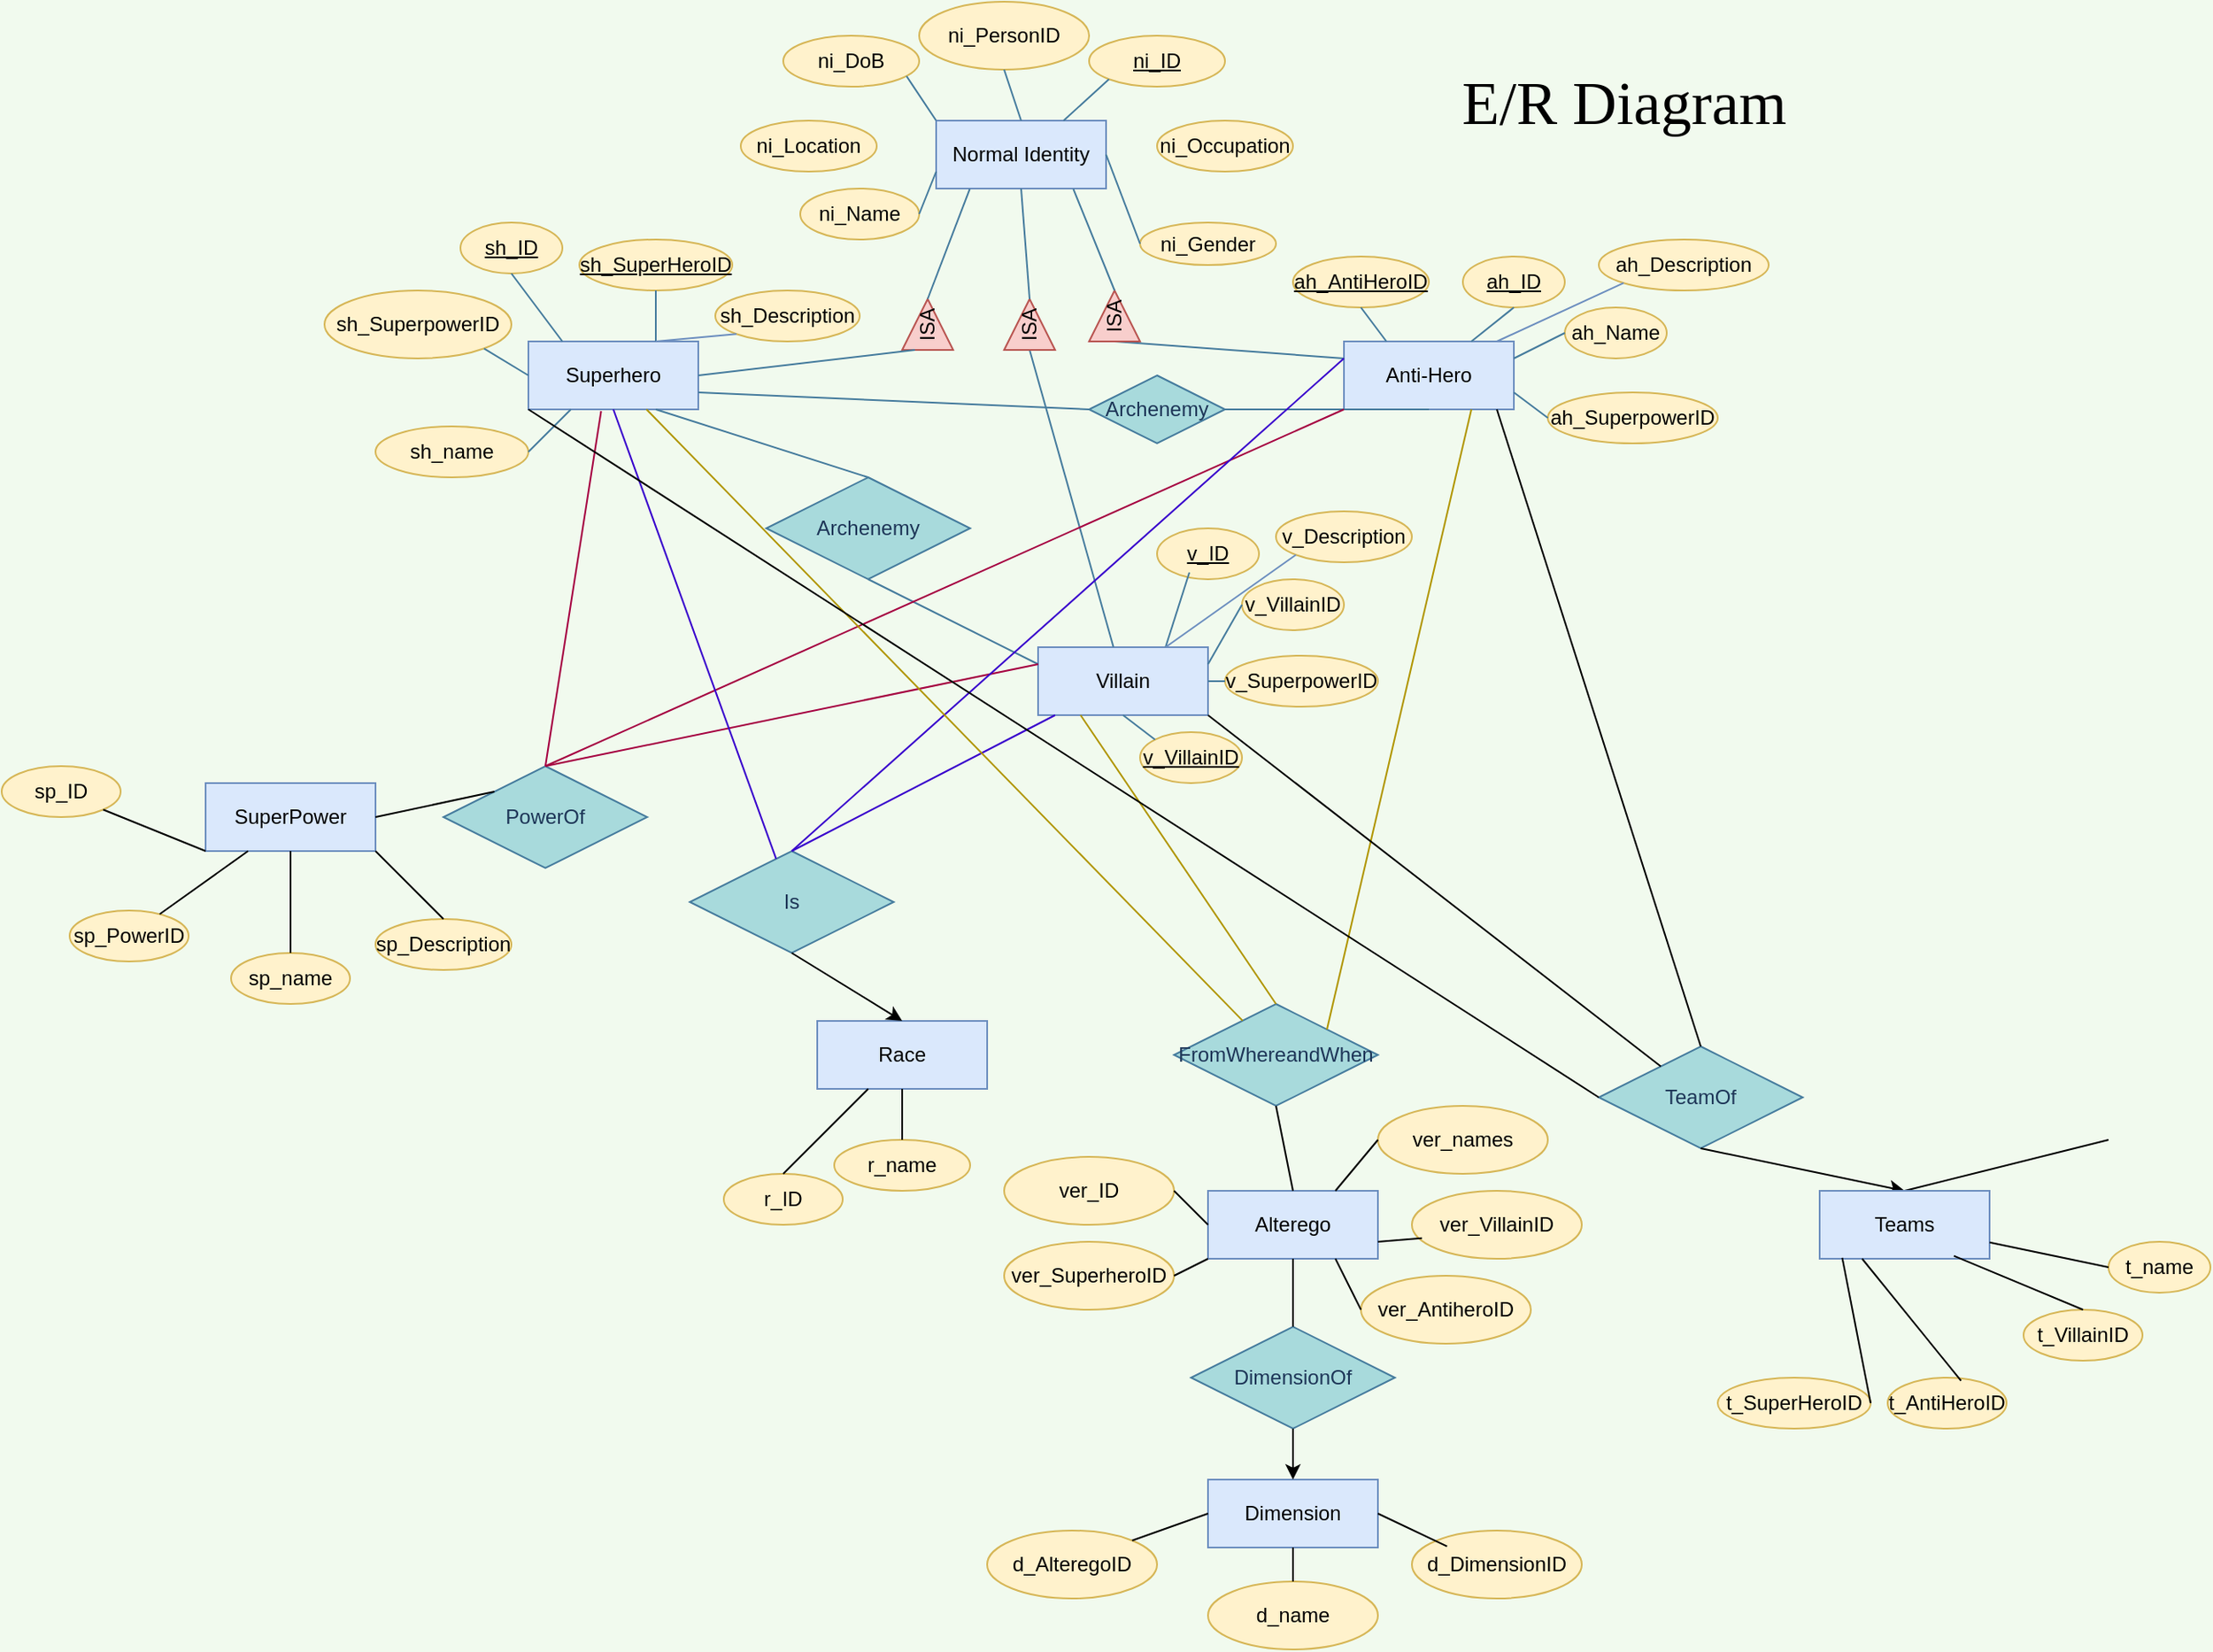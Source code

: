 <mxfile version="13.8.1" type="github">
  <diagram id="R2lEEEUBdFMjLlhIrx00" name="Page-1">
    <mxGraphModel dx="1293" dy="394" grid="1" gridSize="10" guides="1" tooltips="1" connect="1" arrows="1" fold="1" page="1" pageScale="1" pageWidth="850" pageHeight="1100" background="#F1FAEE" math="0" shadow="0" extFonts="Permanent Marker^https://fonts.googleapis.com/css?family=Permanent+Marker">
      <root>
        <mxCell id="0" />
        <mxCell id="1" parent="0" />
        <mxCell id="nAdJ6FFDhR7UBdOgbW9l-2" value="Normal Identity" style="whiteSpace=wrap;html=1;align=center;fillColor=#dae8fc;strokeColor=#6c8ebf;" parent="1" vertex="1">
          <mxGeometry x="320" y="70" width="100" height="40" as="geometry" />
        </mxCell>
        <mxCell id="nAdJ6FFDhR7UBdOgbW9l-3" value="ni_ID" style="ellipse;whiteSpace=wrap;html=1;align=center;fontStyle=4;fillColor=#fff2cc;strokeColor=#d6b656;" parent="1" vertex="1">
          <mxGeometry x="410" y="20" width="80" height="30" as="geometry" />
        </mxCell>
        <mxCell id="nAdJ6FFDhR7UBdOgbW9l-4" value="ni_PersonID" style="ellipse;whiteSpace=wrap;html=1;align=center;fillColor=#fff2cc;strokeColor=#d6b656;" parent="1" vertex="1">
          <mxGeometry x="310" width="100" height="40" as="geometry" />
        </mxCell>
        <mxCell id="nAdJ6FFDhR7UBdOgbW9l-5" value="ni_DoB" style="ellipse;whiteSpace=wrap;html=1;align=center;fillColor=#fff2cc;strokeColor=#d6b656;" parent="1" vertex="1">
          <mxGeometry x="230" y="20" width="80" height="30" as="geometry" />
        </mxCell>
        <mxCell id="nAdJ6FFDhR7UBdOgbW9l-6" value="ni_Gender" style="ellipse;whiteSpace=wrap;html=1;align=center;fillColor=#fff2cc;strokeColor=#d6b656;" parent="1" vertex="1">
          <mxGeometry x="440" y="130" width="80" height="25" as="geometry" />
        </mxCell>
        <mxCell id="nAdJ6FFDhR7UBdOgbW9l-7" value="ni_Name" style="ellipse;whiteSpace=wrap;html=1;align=center;fillColor=#fff2cc;strokeColor=#d6b656;" parent="1" vertex="1">
          <mxGeometry x="240" y="110" width="70" height="30" as="geometry" />
        </mxCell>
        <mxCell id="nAdJ6FFDhR7UBdOgbW9l-10" value="" style="endArrow=none;html=1;entryX=0;entryY=0.75;entryDx=0;entryDy=0;labelBackgroundColor=#F1FAEE;strokeColor=#457B9D;fontColor=#1D3557;exitX=1;exitY=0.5;exitDx=0;exitDy=0;" parent="1" source="nAdJ6FFDhR7UBdOgbW9l-7" target="nAdJ6FFDhR7UBdOgbW9l-2" edge="1">
          <mxGeometry width="50" height="50" relative="1" as="geometry">
            <mxPoint x="270" y="90" as="sourcePoint" />
            <mxPoint x="290" y="60" as="targetPoint" />
          </mxGeometry>
        </mxCell>
        <mxCell id="nAdJ6FFDhR7UBdOgbW9l-11" value="" style="endArrow=none;html=1;entryX=0;entryY=0;entryDx=0;entryDy=0;exitX=0;exitY=0;exitDx=0;exitDy=0;labelBackgroundColor=#F1FAEE;strokeColor=#457B9D;fontColor=#1D3557;" parent="1" source="nAdJ6FFDhR7UBdOgbW9l-2" target="nAdJ6FFDhR7UBdOgbW9l-2" edge="1">
          <mxGeometry width="50" height="50" relative="1" as="geometry">
            <mxPoint x="230" y="340" as="sourcePoint" />
            <mxPoint x="280" y="290" as="targetPoint" />
            <Array as="points">
              <mxPoint x="300" y="40" />
            </Array>
          </mxGeometry>
        </mxCell>
        <mxCell id="nAdJ6FFDhR7UBdOgbW9l-12" value="" style="endArrow=none;html=1;entryX=0.5;entryY=1;entryDx=0;entryDy=0;exitX=0.5;exitY=0;exitDx=0;exitDy=0;labelBackgroundColor=#F1FAEE;strokeColor=#457B9D;fontColor=#1D3557;" parent="1" source="nAdJ6FFDhR7UBdOgbW9l-2" target="nAdJ6FFDhR7UBdOgbW9l-4" edge="1">
          <mxGeometry width="50" height="50" relative="1" as="geometry">
            <mxPoint x="350" y="90" as="sourcePoint" />
            <mxPoint x="400" y="40" as="targetPoint" />
          </mxGeometry>
        </mxCell>
        <mxCell id="nAdJ6FFDhR7UBdOgbW9l-13" value="" style="endArrow=none;html=1;entryX=0;entryY=1;entryDx=0;entryDy=0;exitX=0.75;exitY=0;exitDx=0;exitDy=0;labelBackgroundColor=#F1FAEE;strokeColor=#457B9D;fontColor=#1D3557;" parent="1" source="nAdJ6FFDhR7UBdOgbW9l-2" target="nAdJ6FFDhR7UBdOgbW9l-3" edge="1">
          <mxGeometry width="50" height="50" relative="1" as="geometry">
            <mxPoint x="320" y="290" as="sourcePoint" />
            <mxPoint x="370" y="240" as="targetPoint" />
          </mxGeometry>
        </mxCell>
        <mxCell id="nAdJ6FFDhR7UBdOgbW9l-14" value="" style="endArrow=none;html=1;entryX=0;entryY=0.5;entryDx=0;entryDy=0;exitX=1;exitY=0.5;exitDx=0;exitDy=0;labelBackgroundColor=#F1FAEE;strokeColor=#457B9D;fontColor=#1D3557;" parent="1" source="nAdJ6FFDhR7UBdOgbW9l-2" target="nAdJ6FFDhR7UBdOgbW9l-6" edge="1">
          <mxGeometry width="50" height="50" relative="1" as="geometry">
            <mxPoint x="370" y="230" as="sourcePoint" />
            <mxPoint x="420" y="180" as="targetPoint" />
          </mxGeometry>
        </mxCell>
        <mxCell id="nAdJ6FFDhR7UBdOgbW9l-15" value="ISA" style="triangle;whiteSpace=wrap;html=1;rounded=0;sketch=0;strokeColor=#b85450;fillColor=#f8cecc;rotation=-90;" parent="1" vertex="1">
          <mxGeometry x="300" y="175" width="30" height="30" as="geometry" />
        </mxCell>
        <mxCell id="nAdJ6FFDhR7UBdOgbW9l-16" value="" style="endArrow=none;html=1;strokeColor=#457B9D;fillColor=#A8DADC;fontColor=#1D3557;exitX=1;exitY=0.5;exitDx=0;exitDy=0;entryX=0.198;entryY=1.004;entryDx=0;entryDy=0;entryPerimeter=0;" parent="1" source="nAdJ6FFDhR7UBdOgbW9l-15" target="nAdJ6FFDhR7UBdOgbW9l-2" edge="1">
          <mxGeometry width="50" height="50" relative="1" as="geometry">
            <mxPoint x="350" y="290" as="sourcePoint" />
            <mxPoint x="400" y="240" as="targetPoint" />
          </mxGeometry>
        </mxCell>
        <mxCell id="nAdJ6FFDhR7UBdOgbW9l-17" value="Superhero" style="whiteSpace=wrap;html=1;align=center;rounded=0;sketch=0;strokeColor=#6c8ebf;fillColor=#dae8fc;" parent="1" vertex="1">
          <mxGeometry x="80" y="200" width="100" height="40" as="geometry" />
        </mxCell>
        <mxCell id="nAdJ6FFDhR7UBdOgbW9l-18" value="Villain" style="whiteSpace=wrap;html=1;align=center;rounded=0;sketch=0;strokeColor=#6c8ebf;fillColor=#dae8fc;" parent="1" vertex="1">
          <mxGeometry x="380" y="380" width="100" height="40" as="geometry" />
        </mxCell>
        <mxCell id="nAdJ6FFDhR7UBdOgbW9l-19" value="Anti-Hero" style="whiteSpace=wrap;html=1;align=center;rounded=0;sketch=0;strokeColor=#6c8ebf;fillColor=#dae8fc;" parent="1" vertex="1">
          <mxGeometry x="560" y="200" width="100" height="40" as="geometry" />
        </mxCell>
        <mxCell id="nAdJ6FFDhR7UBdOgbW9l-20" value="" style="endArrow=none;html=1;strokeColor=#457B9D;fillColor=#A8DADC;fontColor=#1D3557;entryX=0;entryY=0.25;entryDx=0;entryDy=0;exitX=1;exitY=0.5;exitDx=0;exitDy=0;" parent="1" source="nAdJ6FFDhR7UBdOgbW9l-17" target="nAdJ6FFDhR7UBdOgbW9l-15" edge="1">
          <mxGeometry width="50" height="50" relative="1" as="geometry">
            <mxPoint x="230" y="260" as="sourcePoint" />
            <mxPoint x="280" y="210" as="targetPoint" />
          </mxGeometry>
        </mxCell>
        <mxCell id="nAdJ6FFDhR7UBdOgbW9l-21" value="" style="endArrow=none;html=1;strokeColor=#457B9D;fillColor=#A8DADC;fontColor=#1D3557;entryX=0;entryY=0.5;entryDx=0;entryDy=0;" parent="1" source="nAdJ6FFDhR7UBdOgbW9l-18" target="udWSsFWerOwAy3fyMQVa-20" edge="1">
          <mxGeometry width="50" height="50" relative="1" as="geometry">
            <mxPoint x="370" y="310" as="sourcePoint" />
            <mxPoint x="390" y="230" as="targetPoint" />
          </mxGeometry>
        </mxCell>
        <mxCell id="nAdJ6FFDhR7UBdOgbW9l-22" value="" style="endArrow=none;html=1;strokeColor=#457B9D;fillColor=#A8DADC;fontColor=#1D3557;entryX=0;entryY=0.5;entryDx=0;entryDy=0;exitX=0;exitY=0.25;exitDx=0;exitDy=0;" parent="1" source="nAdJ6FFDhR7UBdOgbW9l-19" target="udWSsFWerOwAy3fyMQVa-21" edge="1">
          <mxGeometry width="50" height="50" relative="1" as="geometry">
            <mxPoint x="230" y="260" as="sourcePoint" />
            <mxPoint x="280" y="210" as="targetPoint" />
          </mxGeometry>
        </mxCell>
        <mxCell id="nAdJ6FFDhR7UBdOgbW9l-23" value="sh_SuperHeroID" style="ellipse;whiteSpace=wrap;html=1;align=center;fontStyle=4;rounded=0;sketch=0;strokeColor=#d6b656;fillColor=#fff2cc;" parent="1" vertex="1">
          <mxGeometry x="110" y="140" width="90" height="30" as="geometry" />
        </mxCell>
        <mxCell id="nAdJ6FFDhR7UBdOgbW9l-24" value="sh_ID" style="ellipse;whiteSpace=wrap;html=1;align=center;fontStyle=4;rounded=0;sketch=0;strokeColor=#d6b656;fillColor=#fff2cc;" parent="1" vertex="1">
          <mxGeometry x="40" y="130" width="60" height="30" as="geometry" />
        </mxCell>
        <mxCell id="nAdJ6FFDhR7UBdOgbW9l-25" value="sh_SuperpowerID" style="ellipse;whiteSpace=wrap;html=1;align=center;rounded=0;sketch=0;strokeColor=#d6b656;fillColor=#fff2cc;" parent="1" vertex="1">
          <mxGeometry x="-40" y="170" width="110" height="40" as="geometry" />
        </mxCell>
        <mxCell id="nAdJ6FFDhR7UBdOgbW9l-26" value="sh_name" style="ellipse;whiteSpace=wrap;html=1;align=center;rounded=0;sketch=0;strokeColor=#d6b656;fillColor=#fff2cc;" parent="1" vertex="1">
          <mxGeometry x="-10" y="250" width="90" height="30" as="geometry" />
        </mxCell>
        <mxCell id="nAdJ6FFDhR7UBdOgbW9l-27" value="" style="endArrow=none;html=1;strokeColor=#457B9D;fillColor=#A8DADC;fontColor=#1D3557;entryX=0.25;entryY=1;entryDx=0;entryDy=0;exitX=1;exitY=0.5;exitDx=0;exitDy=0;" parent="1" source="nAdJ6FFDhR7UBdOgbW9l-26" target="nAdJ6FFDhR7UBdOgbW9l-17" edge="1">
          <mxGeometry width="50" height="50" relative="1" as="geometry">
            <mxPoint x="100" y="330" as="sourcePoint" />
            <mxPoint x="150" y="280" as="targetPoint" />
          </mxGeometry>
        </mxCell>
        <mxCell id="nAdJ6FFDhR7UBdOgbW9l-28" value="" style="endArrow=none;html=1;strokeColor=#457B9D;fillColor=#A8DADC;fontColor=#1D3557;exitX=1;exitY=1;exitDx=0;exitDy=0;" parent="1" source="nAdJ6FFDhR7UBdOgbW9l-25" edge="1">
          <mxGeometry width="50" height="50" relative="1" as="geometry">
            <mxPoint x="110" y="330" as="sourcePoint" />
            <mxPoint x="80" y="220" as="targetPoint" />
          </mxGeometry>
        </mxCell>
        <mxCell id="nAdJ6FFDhR7UBdOgbW9l-29" value="" style="endArrow=none;html=1;strokeColor=#457B9D;fillColor=#A8DADC;fontColor=#1D3557;entryX=0.5;entryY=1;entryDx=0;entryDy=0;" parent="1" target="nAdJ6FFDhR7UBdOgbW9l-24" edge="1">
          <mxGeometry width="50" height="50" relative="1" as="geometry">
            <mxPoint x="100" y="200" as="sourcePoint" />
            <mxPoint x="140" y="160" as="targetPoint" />
          </mxGeometry>
        </mxCell>
        <mxCell id="nAdJ6FFDhR7UBdOgbW9l-30" value="" style="endArrow=none;html=1;strokeColor=#457B9D;fillColor=#A8DADC;fontColor=#1D3557;entryX=0.5;entryY=1;entryDx=0;entryDy=0;exitX=0.75;exitY=0;exitDx=0;exitDy=0;" parent="1" source="nAdJ6FFDhR7UBdOgbW9l-17" target="nAdJ6FFDhR7UBdOgbW9l-23" edge="1">
          <mxGeometry width="50" height="50" relative="1" as="geometry">
            <mxPoint x="150" y="440" as="sourcePoint" />
            <mxPoint x="200" y="390" as="targetPoint" />
          </mxGeometry>
        </mxCell>
        <mxCell id="nAdJ6FFDhR7UBdOgbW9l-31" value="v_VillainID" style="ellipse;whiteSpace=wrap;html=1;align=center;fontStyle=4;rounded=0;sketch=0;strokeColor=#d6b656;fillColor=#fff2cc;" parent="1" vertex="1">
          <mxGeometry x="440" y="430" width="60" height="30" as="geometry" />
        </mxCell>
        <mxCell id="nAdJ6FFDhR7UBdOgbW9l-34" value="v_ID" style="ellipse;whiteSpace=wrap;html=1;align=center;fontStyle=4;rounded=0;sketch=0;strokeColor=#d6b656;fillColor=#fff2cc;" parent="1" vertex="1">
          <mxGeometry x="450" y="310" width="60" height="30" as="geometry" />
        </mxCell>
        <mxCell id="nAdJ6FFDhR7UBdOgbW9l-35" value="v_SuperpowerID" style="ellipse;whiteSpace=wrap;html=1;align=center;rounded=0;sketch=0;strokeColor=#d6b656;fillColor=#fff2cc;" parent="1" vertex="1">
          <mxGeometry x="490" y="385" width="90" height="30" as="geometry" />
        </mxCell>
        <mxCell id="nAdJ6FFDhR7UBdOgbW9l-36" value="v_VillainID" style="ellipse;whiteSpace=wrap;html=1;align=center;rounded=0;sketch=0;strokeColor=#d6b656;fillColor=#fff2cc;" parent="1" vertex="1">
          <mxGeometry x="500" y="340" width="60" height="30" as="geometry" />
        </mxCell>
        <mxCell id="nAdJ6FFDhR7UBdOgbW9l-38" value="" style="endArrow=none;html=1;strokeColor=#457B9D;fillColor=#A8DADC;fontColor=#1D3557;entryX=0.5;entryY=1;entryDx=0;entryDy=0;exitX=0;exitY=0;exitDx=0;exitDy=0;" parent="1" source="nAdJ6FFDhR7UBdOgbW9l-31" target="nAdJ6FFDhR7UBdOgbW9l-18" edge="1">
          <mxGeometry width="50" height="50" relative="1" as="geometry">
            <mxPoint x="300" y="430" as="sourcePoint" />
            <mxPoint x="350" y="380" as="targetPoint" />
          </mxGeometry>
        </mxCell>
        <mxCell id="nAdJ6FFDhR7UBdOgbW9l-39" value="" style="endArrow=none;html=1;strokeColor=#457B9D;fillColor=#A8DADC;fontColor=#1D3557;entryX=0.317;entryY=0.867;entryDx=0;entryDy=0;entryPerimeter=0;exitX=0.75;exitY=0;exitDx=0;exitDy=0;" parent="1" source="nAdJ6FFDhR7UBdOgbW9l-18" target="nAdJ6FFDhR7UBdOgbW9l-34" edge="1">
          <mxGeometry width="50" height="50" relative="1" as="geometry">
            <mxPoint x="403" y="420" as="sourcePoint" />
            <mxPoint x="403" y="440" as="targetPoint" />
          </mxGeometry>
        </mxCell>
        <mxCell id="nAdJ6FFDhR7UBdOgbW9l-40" value="" style="endArrow=none;html=1;strokeColor=#457B9D;fillColor=#A8DADC;fontColor=#1D3557;entryX=0;entryY=0.5;entryDx=0;entryDy=0;" parent="1" source="nAdJ6FFDhR7UBdOgbW9l-18" target="nAdJ6FFDhR7UBdOgbW9l-35" edge="1">
          <mxGeometry width="50" height="50" relative="1" as="geometry">
            <mxPoint x="310" y="440" as="sourcePoint" />
            <mxPoint x="360" y="390" as="targetPoint" />
          </mxGeometry>
        </mxCell>
        <mxCell id="nAdJ6FFDhR7UBdOgbW9l-41" value="" style="endArrow=none;html=1;strokeColor=#457B9D;fillColor=#A8DADC;fontColor=#1D3557;entryX=0;entryY=0.5;entryDx=0;entryDy=0;exitX=1;exitY=0.25;exitDx=0;exitDy=0;" parent="1" source="nAdJ6FFDhR7UBdOgbW9l-18" target="nAdJ6FFDhR7UBdOgbW9l-36" edge="1">
          <mxGeometry width="50" height="50" relative="1" as="geometry">
            <mxPoint x="340" y="420" as="sourcePoint" />
            <mxPoint x="390" y="370" as="targetPoint" />
          </mxGeometry>
        </mxCell>
        <mxCell id="nAdJ6FFDhR7UBdOgbW9l-42" value="ah_SuperpowerID" style="ellipse;whiteSpace=wrap;html=1;align=center;rounded=0;sketch=0;strokeColor=#d6b656;fillColor=#fff2cc;" parent="1" vertex="1">
          <mxGeometry x="680" y="230" width="100" height="30" as="geometry" />
        </mxCell>
        <mxCell id="nAdJ6FFDhR7UBdOgbW9l-43" value="ah_Name" style="ellipse;whiteSpace=wrap;html=1;align=center;rounded=0;sketch=0;strokeColor=#d6b656;fillColor=#fff2cc;" parent="1" vertex="1">
          <mxGeometry x="690" y="180" width="60" height="30" as="geometry" />
        </mxCell>
        <mxCell id="nAdJ6FFDhR7UBdOgbW9l-44" value="ah_ID" style="ellipse;whiteSpace=wrap;html=1;align=center;fontStyle=4;rounded=0;sketch=0;strokeColor=#d6b656;fillColor=#fff2cc;" parent="1" vertex="1">
          <mxGeometry x="630" y="150" width="60" height="30" as="geometry" />
        </mxCell>
        <mxCell id="nAdJ6FFDhR7UBdOgbW9l-45" value="ah_AntiHeroID" style="ellipse;whiteSpace=wrap;html=1;align=center;fontStyle=4;rounded=0;sketch=0;strokeColor=#d6b656;fillColor=#fff2cc;" parent="1" vertex="1">
          <mxGeometry x="530" y="150" width="80" height="30" as="geometry" />
        </mxCell>
        <mxCell id="nAdJ6FFDhR7UBdOgbW9l-46" value="" style="endArrow=none;html=1;strokeColor=#457B9D;fillColor=#A8DADC;fontColor=#1D3557;entryX=0.5;entryY=1;entryDx=0;entryDy=0;exitX=0.25;exitY=0;exitDx=0;exitDy=0;" parent="1" source="nAdJ6FFDhR7UBdOgbW9l-19" target="nAdJ6FFDhR7UBdOgbW9l-45" edge="1">
          <mxGeometry width="50" height="50" relative="1" as="geometry">
            <mxPoint x="380" y="300" as="sourcePoint" />
            <mxPoint x="430" y="250" as="targetPoint" />
          </mxGeometry>
        </mxCell>
        <mxCell id="nAdJ6FFDhR7UBdOgbW9l-47" value="" style="endArrow=none;html=1;strokeColor=#457B9D;fillColor=#A8DADC;fontColor=#1D3557;entryX=0.5;entryY=1;entryDx=0;entryDy=0;exitX=0.75;exitY=0;exitDx=0;exitDy=0;" parent="1" source="nAdJ6FFDhR7UBdOgbW9l-19" target="nAdJ6FFDhR7UBdOgbW9l-44" edge="1">
          <mxGeometry width="50" height="50" relative="1" as="geometry">
            <mxPoint x="590" y="310" as="sourcePoint" />
            <mxPoint x="640" y="260" as="targetPoint" />
          </mxGeometry>
        </mxCell>
        <mxCell id="nAdJ6FFDhR7UBdOgbW9l-48" value="" style="endArrow=none;html=1;strokeColor=#457B9D;fillColor=#A8DADC;fontColor=#1D3557;exitX=1;exitY=0.25;exitDx=0;exitDy=0;" parent="1" source="nAdJ6FFDhR7UBdOgbW9l-19" edge="1">
          <mxGeometry width="50" height="50" relative="1" as="geometry">
            <mxPoint x="590" y="310" as="sourcePoint" />
            <mxPoint x="690" y="195" as="targetPoint" />
          </mxGeometry>
        </mxCell>
        <mxCell id="nAdJ6FFDhR7UBdOgbW9l-49" value="" style="endArrow=none;html=1;strokeColor=#457B9D;fillColor=#A8DADC;fontColor=#1D3557;entryX=0;entryY=0.5;entryDx=0;entryDy=0;exitX=1;exitY=0.75;exitDx=0;exitDy=0;" parent="1" source="nAdJ6FFDhR7UBdOgbW9l-19" target="nAdJ6FFDhR7UBdOgbW9l-42" edge="1">
          <mxGeometry width="50" height="50" relative="1" as="geometry">
            <mxPoint x="590" y="310" as="sourcePoint" />
            <mxPoint x="640" y="260" as="targetPoint" />
          </mxGeometry>
        </mxCell>
        <mxCell id="nAdJ6FFDhR7UBdOgbW9l-50" value="Archenemy" style="shape=rhombus;perimeter=rhombusPerimeter;whiteSpace=wrap;html=1;align=center;rounded=0;sketch=0;strokeColor=#457B9D;fillColor=#A8DADC;fontColor=#1D3557;" parent="1" vertex="1">
          <mxGeometry x="220" y="280" width="120" height="60" as="geometry" />
        </mxCell>
        <mxCell id="nAdJ6FFDhR7UBdOgbW9l-51" value="" style="endArrow=none;html=1;strokeColor=#457B9D;fillColor=#A8DADC;fontColor=#1D3557;entryX=0.75;entryY=1;entryDx=0;entryDy=0;exitX=0.5;exitY=0;exitDx=0;exitDy=0;" parent="1" source="nAdJ6FFDhR7UBdOgbW9l-50" target="nAdJ6FFDhR7UBdOgbW9l-17" edge="1">
          <mxGeometry width="50" height="50" relative="1" as="geometry">
            <mxPoint x="250" y="280" as="sourcePoint" />
            <mxPoint x="360" y="380" as="targetPoint" />
          </mxGeometry>
        </mxCell>
        <mxCell id="nAdJ6FFDhR7UBdOgbW9l-53" value="" style="endArrow=none;html=1;strokeColor=#457B9D;fillColor=#A8DADC;fontColor=#1D3557;entryX=0.5;entryY=1;entryDx=0;entryDy=0;exitX=1;exitY=0.5;exitDx=0;exitDy=0;" parent="1" source="spLsoNfJujcQE4lW65lm-3" target="nAdJ6FFDhR7UBdOgbW9l-19" edge="1">
          <mxGeometry width="50" height="50" relative="1" as="geometry">
            <mxPoint x="490" y="240" as="sourcePoint" />
            <mxPoint x="440" y="380" as="targetPoint" />
          </mxGeometry>
        </mxCell>
        <mxCell id="nAdJ6FFDhR7UBdOgbW9l-55" value="" style="endArrow=none;html=1;strokeColor=#457B9D;fillColor=#A8DADC;fontColor=#1D3557;entryX=0.5;entryY=1;entryDx=0;entryDy=0;exitX=0;exitY=0.25;exitDx=0;exitDy=0;" parent="1" source="nAdJ6FFDhR7UBdOgbW9l-18" target="nAdJ6FFDhR7UBdOgbW9l-50" edge="1">
          <mxGeometry width="50" height="50" relative="1" as="geometry">
            <mxPoint x="390" y="480" as="sourcePoint" />
            <mxPoint x="440" y="430" as="targetPoint" />
          </mxGeometry>
        </mxCell>
        <mxCell id="nAdJ6FFDhR7UBdOgbW9l-56" value="PowerOf" style="shape=rhombus;perimeter=rhombusPerimeter;whiteSpace=wrap;html=1;align=center;rounded=0;sketch=0;strokeColor=#457B9D;fillColor=#A8DADC;fontColor=#1D3557;" parent="1" vertex="1">
          <mxGeometry x="30" y="450" width="120" height="60" as="geometry" />
        </mxCell>
        <mxCell id="nAdJ6FFDhR7UBdOgbW9l-57" value="Is" style="shape=rhombus;perimeter=rhombusPerimeter;whiteSpace=wrap;html=1;align=center;rounded=0;sketch=0;strokeColor=#457B9D;fillColor=#A8DADC;fontColor=#1D3557;" parent="1" vertex="1">
          <mxGeometry x="175" y="500" width="120" height="60" as="geometry" />
        </mxCell>
        <mxCell id="nAdJ6FFDhR7UBdOgbW9l-58" value="FromWhereandWhen" style="shape=rhombus;perimeter=rhombusPerimeter;whiteSpace=wrap;html=1;align=center;rounded=0;sketch=0;strokeColor=#457B9D;fillColor=#A8DADC;fontColor=#1D3557;" parent="1" vertex="1">
          <mxGeometry x="460" y="590" width="120" height="60" as="geometry" />
        </mxCell>
        <mxCell id="nAdJ6FFDhR7UBdOgbW9l-59" value="SuperPower" style="whiteSpace=wrap;html=1;align=center;rounded=0;sketch=0;strokeColor=#6c8ebf;fillColor=#dae8fc;" parent="1" vertex="1">
          <mxGeometry x="-110" y="460" width="100" height="40" as="geometry" />
        </mxCell>
        <mxCell id="nAdJ6FFDhR7UBdOgbW9l-60" value="Race" style="whiteSpace=wrap;html=1;align=center;rounded=0;sketch=0;strokeColor=#6c8ebf;fillColor=#dae8fc;" parent="1" vertex="1">
          <mxGeometry x="250" y="600" width="100" height="40" as="geometry" />
        </mxCell>
        <mxCell id="nAdJ6FFDhR7UBdOgbW9l-61" value="Alterego" style="whiteSpace=wrap;html=1;align=center;rounded=0;sketch=0;strokeColor=#6c8ebf;fillColor=#dae8fc;" parent="1" vertex="1">
          <mxGeometry x="480" y="700" width="100" height="40" as="geometry" />
        </mxCell>
        <mxCell id="nAdJ6FFDhR7UBdOgbW9l-62" value="DimensionOf" style="shape=rhombus;perimeter=rhombusPerimeter;whiteSpace=wrap;html=1;align=center;rounded=0;sketch=0;strokeColor=#457B9D;fillColor=#A8DADC;fontColor=#1D3557;" parent="1" vertex="1">
          <mxGeometry x="470" y="780" width="120" height="60" as="geometry" />
        </mxCell>
        <mxCell id="nAdJ6FFDhR7UBdOgbW9l-63" value="Dimension" style="whiteSpace=wrap;html=1;align=center;rounded=0;sketch=0;strokeColor=#6c8ebf;fillColor=#dae8fc;" parent="1" vertex="1">
          <mxGeometry x="480" y="870" width="100" height="40" as="geometry" />
        </mxCell>
        <mxCell id="nAdJ6FFDhR7UBdOgbW9l-66" value="TeamOf" style="shape=rhombus;perimeter=rhombusPerimeter;whiteSpace=wrap;html=1;align=center;rounded=0;sketch=0;strokeColor=#457B9D;fillColor=#A8DADC;fontColor=#1D3557;" parent="1" vertex="1">
          <mxGeometry x="710" y="615" width="120" height="60" as="geometry" />
        </mxCell>
        <mxCell id="fKm55usuIzG2V17xqi5x-1" value="" style="endArrow=none;html=1;exitX=0;exitY=0;exitDx=0;exitDy=0;entryX=1;entryY=0.5;entryDx=0;entryDy=0;" parent="1" source="nAdJ6FFDhR7UBdOgbW9l-56" target="nAdJ6FFDhR7UBdOgbW9l-59" edge="1">
          <mxGeometry width="50" height="50" relative="1" as="geometry">
            <mxPoint x="400" y="480" as="sourcePoint" />
            <mxPoint x="450" y="430" as="targetPoint" />
          </mxGeometry>
        </mxCell>
        <mxCell id="fKm55usuIzG2V17xqi5x-2" value="" style="endArrow=none;html=1;exitX=0.5;exitY=0;exitDx=0;exitDy=0;entryX=0.5;entryY=1;entryDx=0;entryDy=0;startArrow=classic;startFill=1;" parent="1" source="nAdJ6FFDhR7UBdOgbW9l-60" target="nAdJ6FFDhR7UBdOgbW9l-57" edge="1">
          <mxGeometry width="50" height="50" relative="1" as="geometry">
            <mxPoint x="400" y="480" as="sourcePoint" />
            <mxPoint x="450" y="430" as="targetPoint" />
          </mxGeometry>
        </mxCell>
        <mxCell id="fKm55usuIzG2V17xqi5x-3" value="" style="endArrow=none;html=1;exitX=0.5;exitY=0;exitDx=0;exitDy=0;" parent="1" source="nAdJ6FFDhR7UBdOgbW9l-61" edge="1">
          <mxGeometry width="50" height="50" relative="1" as="geometry">
            <mxPoint x="400" y="480" as="sourcePoint" />
            <mxPoint x="520" y="650" as="targetPoint" />
          </mxGeometry>
        </mxCell>
        <mxCell id="fKm55usuIzG2V17xqi5x-6" value="" style="endArrow=none;html=1;exitX=0.5;exitY=0;exitDx=0;exitDy=0;" parent="1" source="nAdJ6FFDhR7UBdOgbW9l-62" edge="1">
          <mxGeometry width="50" height="50" relative="1" as="geometry">
            <mxPoint x="480" y="790" as="sourcePoint" />
            <mxPoint x="530" y="740" as="targetPoint" />
          </mxGeometry>
        </mxCell>
        <mxCell id="fKm55usuIzG2V17xqi5x-7" value="" style="endArrow=none;html=1;entryX=0.428;entryY=1.025;entryDx=0;entryDy=0;entryPerimeter=0;exitX=0.5;exitY=0;exitDx=0;exitDy=0;fillColor=#d80073;strokeColor=#A50040;" parent="1" source="nAdJ6FFDhR7UBdOgbW9l-56" target="nAdJ6FFDhR7UBdOgbW9l-17" edge="1">
          <mxGeometry width="50" height="50" relative="1" as="geometry">
            <mxPoint x="110" y="590" as="sourcePoint" />
            <mxPoint x="160" y="540" as="targetPoint" />
          </mxGeometry>
        </mxCell>
        <mxCell id="fKm55usuIzG2V17xqi5x-8" value="" style="endArrow=none;html=1;entryX=0;entryY=1;entryDx=0;entryDy=0;exitX=0.5;exitY=0;exitDx=0;exitDy=0;fillColor=#d80073;strokeColor=#A50040;" parent="1" source="nAdJ6FFDhR7UBdOgbW9l-56" target="nAdJ6FFDhR7UBdOgbW9l-19" edge="1">
          <mxGeometry width="50" height="50" relative="1" as="geometry">
            <mxPoint x="120" y="460" as="sourcePoint" />
            <mxPoint x="220" y="490" as="targetPoint" />
          </mxGeometry>
        </mxCell>
        <mxCell id="fKm55usuIzG2V17xqi5x-9" value="" style="endArrow=none;html=1;exitX=0.5;exitY=0;exitDx=0;exitDy=0;entryX=0;entryY=0.25;entryDx=0;entryDy=0;fillColor=#d80073;strokeColor=#A50040;" parent="1" source="nAdJ6FFDhR7UBdOgbW9l-56" target="nAdJ6FFDhR7UBdOgbW9l-18" edge="1">
          <mxGeometry width="50" height="50" relative="1" as="geometry">
            <mxPoint x="410" y="460" as="sourcePoint" />
            <mxPoint x="460" y="410" as="targetPoint" />
          </mxGeometry>
        </mxCell>
        <mxCell id="fKm55usuIzG2V17xqi5x-10" value="" style="endArrow=none;html=1;entryX=0.5;entryY=1;entryDx=0;entryDy=0;fillColor=#6a00ff;strokeColor=#3700CC;" parent="1" source="nAdJ6FFDhR7UBdOgbW9l-57" target="nAdJ6FFDhR7UBdOgbW9l-17" edge="1">
          <mxGeometry width="50" height="50" relative="1" as="geometry">
            <mxPoint x="230" y="500" as="sourcePoint" />
            <mxPoint x="280" y="450" as="targetPoint" />
          </mxGeometry>
        </mxCell>
        <mxCell id="fKm55usuIzG2V17xqi5x-11" value="" style="endArrow=none;html=1;exitX=0.5;exitY=0;exitDx=0;exitDy=0;fillColor=#6a00ff;strokeColor=#3700CC;" parent="1" source="nAdJ6FFDhR7UBdOgbW9l-57" edge="1">
          <mxGeometry width="50" height="50" relative="1" as="geometry">
            <mxPoint x="410" y="470" as="sourcePoint" />
            <mxPoint x="390" y="420" as="targetPoint" />
            <Array as="points">
              <mxPoint x="390" y="420" />
            </Array>
          </mxGeometry>
        </mxCell>
        <mxCell id="fKm55usuIzG2V17xqi5x-12" value="" style="endArrow=none;html=1;exitX=0.5;exitY=0;exitDx=0;exitDy=0;fillColor=#6a00ff;strokeColor=#3700CC;" parent="1" source="nAdJ6FFDhR7UBdOgbW9l-57" edge="1">
          <mxGeometry width="50" height="50" relative="1" as="geometry">
            <mxPoint x="410" y="470" as="sourcePoint" />
            <mxPoint x="560" y="210" as="targetPoint" />
          </mxGeometry>
        </mxCell>
        <mxCell id="fKm55usuIzG2V17xqi5x-13" value="" style="endArrow=none;html=1;exitX=0.5;exitY=0;exitDx=0;exitDy=0;entryX=0.25;entryY=1;entryDx=0;entryDy=0;fillColor=#e3c800;strokeColor=#B09500;" parent="1" source="nAdJ6FFDhR7UBdOgbW9l-58" target="nAdJ6FFDhR7UBdOgbW9l-18" edge="1">
          <mxGeometry width="50" height="50" relative="1" as="geometry">
            <mxPoint x="410" y="470" as="sourcePoint" />
            <mxPoint x="460" y="420" as="targetPoint" />
          </mxGeometry>
        </mxCell>
        <mxCell id="fKm55usuIzG2V17xqi5x-14" value="" style="endArrow=none;html=1;fillColor=#e3c800;strokeColor=#B09500;" parent="1" source="nAdJ6FFDhR7UBdOgbW9l-58" target="nAdJ6FFDhR7UBdOgbW9l-17" edge="1">
          <mxGeometry width="50" height="50" relative="1" as="geometry">
            <mxPoint x="410" y="470" as="sourcePoint" />
            <mxPoint x="460" y="420" as="targetPoint" />
          </mxGeometry>
        </mxCell>
        <mxCell id="fKm55usuIzG2V17xqi5x-15" value="" style="endArrow=none;html=1;entryX=0.75;entryY=1;entryDx=0;entryDy=0;exitX=1;exitY=0;exitDx=0;exitDy=0;fillColor=#e3c800;strokeColor=#B09500;" parent="1" source="nAdJ6FFDhR7UBdOgbW9l-58" target="nAdJ6FFDhR7UBdOgbW9l-19" edge="1">
          <mxGeometry width="50" height="50" relative="1" as="geometry">
            <mxPoint x="580" y="570" as="sourcePoint" />
            <mxPoint x="630" y="520" as="targetPoint" />
          </mxGeometry>
        </mxCell>
        <mxCell id="fKm55usuIzG2V17xqi5x-21" value="d_name" style="ellipse;whiteSpace=wrap;html=1;align=center;fillColor=#fff2cc;strokeColor=#d6b656;" parent="1" vertex="1">
          <mxGeometry x="480" y="930" width="100" height="40" as="geometry" />
        </mxCell>
        <mxCell id="fKm55usuIzG2V17xqi5x-22" value="t_name" style="ellipse;whiteSpace=wrap;html=1;align=center;fillColor=#fff2cc;strokeColor=#d6b656;" parent="1" vertex="1">
          <mxGeometry x="1010" y="730" width="60" height="30" as="geometry" />
        </mxCell>
        <mxCell id="fKm55usuIzG2V17xqi5x-23" value="sp_PowerID" style="ellipse;whiteSpace=wrap;html=1;align=center;fillColor=#fff2cc;strokeColor=#d6b656;" parent="1" vertex="1">
          <mxGeometry x="-190" y="535" width="70" height="30" as="geometry" />
        </mxCell>
        <mxCell id="fKm55usuIzG2V17xqi5x-24" value="sp_name" style="ellipse;whiteSpace=wrap;html=1;align=center;fillColor=#fff2cc;strokeColor=#d6b656;" parent="1" vertex="1">
          <mxGeometry x="-95" y="560" width="70" height="30" as="geometry" />
        </mxCell>
        <mxCell id="fKm55usuIzG2V17xqi5x-25" value="sp_Description" style="ellipse;whiteSpace=wrap;html=1;align=center;fillColor=#fff2cc;strokeColor=#d6b656;" parent="1" vertex="1">
          <mxGeometry x="-10" y="540" width="80" height="30" as="geometry" />
        </mxCell>
        <mxCell id="fKm55usuIzG2V17xqi5x-26" value="r_name" style="ellipse;whiteSpace=wrap;html=1;align=center;fillColor=#fff2cc;strokeColor=#d6b656;" parent="1" vertex="1">
          <mxGeometry x="260" y="670" width="80" height="30" as="geometry" />
        </mxCell>
        <mxCell id="fKm55usuIzG2V17xqi5x-27" value="ver_ID" style="ellipse;whiteSpace=wrap;html=1;align=center;fillColor=#fff2cc;strokeColor=#d6b656;" parent="1" vertex="1">
          <mxGeometry x="360" y="680" width="100" height="40" as="geometry" />
        </mxCell>
        <mxCell id="fKm55usuIzG2V17xqi5x-28" value="ver_SuperheroID" style="ellipse;whiteSpace=wrap;html=1;align=center;fillColor=#fff2cc;strokeColor=#d6b656;" parent="1" vertex="1">
          <mxGeometry x="360" y="730" width="100" height="40" as="geometry" />
        </mxCell>
        <mxCell id="fKm55usuIzG2V17xqi5x-29" value="ver_names" style="ellipse;whiteSpace=wrap;html=1;align=center;fillColor=#fff2cc;strokeColor=#d6b656;" parent="1" vertex="1">
          <mxGeometry x="580" y="650" width="100" height="40" as="geometry" />
        </mxCell>
        <mxCell id="fKm55usuIzG2V17xqi5x-30" value="ver_VillainID" style="ellipse;whiteSpace=wrap;html=1;align=center;fillColor=#fff2cc;strokeColor=#d6b656;" parent="1" vertex="1">
          <mxGeometry x="600" y="700" width="100" height="40" as="geometry" />
        </mxCell>
        <mxCell id="fKm55usuIzG2V17xqi5x-31" value="ver_AntiheroID" style="ellipse;whiteSpace=wrap;html=1;align=center;fillColor=#fff2cc;strokeColor=#d6b656;" parent="1" vertex="1">
          <mxGeometry x="570" y="750" width="100" height="40" as="geometry" />
        </mxCell>
        <mxCell id="fKm55usuIzG2V17xqi5x-32" value="" style="endArrow=none;html=1;entryX=1;entryY=1;entryDx=0;entryDy=0;exitX=0.5;exitY=0;exitDx=0;exitDy=0;" parent="1" source="fKm55usuIzG2V17xqi5x-25" target="nAdJ6FFDhR7UBdOgbW9l-59" edge="1">
          <mxGeometry width="50" height="50" relative="1" as="geometry">
            <mxPoint x="160" y="650" as="sourcePoint" />
            <mxPoint x="210" y="600" as="targetPoint" />
          </mxGeometry>
        </mxCell>
        <mxCell id="fKm55usuIzG2V17xqi5x-33" value="" style="endArrow=none;html=1;entryX=0.25;entryY=1;entryDx=0;entryDy=0;" parent="1" source="fKm55usuIzG2V17xqi5x-23" target="nAdJ6FFDhR7UBdOgbW9l-59" edge="1">
          <mxGeometry width="50" height="50" relative="1" as="geometry">
            <mxPoint x="160" y="650" as="sourcePoint" />
            <mxPoint x="210" y="600" as="targetPoint" />
          </mxGeometry>
        </mxCell>
        <mxCell id="fKm55usuIzG2V17xqi5x-34" value="" style="endArrow=none;html=1;exitX=0.5;exitY=0;exitDx=0;exitDy=0;" parent="1" source="fKm55usuIzG2V17xqi5x-24" target="nAdJ6FFDhR7UBdOgbW9l-59" edge="1">
          <mxGeometry width="50" height="50" relative="1" as="geometry">
            <mxPoint x="160" y="650" as="sourcePoint" />
            <mxPoint x="210" y="600" as="targetPoint" />
          </mxGeometry>
        </mxCell>
        <mxCell id="fKm55usuIzG2V17xqi5x-37" value="" style="endArrow=none;html=1;exitX=0.5;exitY=0;exitDx=0;exitDy=0;entryX=0.5;entryY=1;entryDx=0;entryDy=0;" parent="1" source="fKm55usuIzG2V17xqi5x-26" target="nAdJ6FFDhR7UBdOgbW9l-60" edge="1">
          <mxGeometry width="50" height="50" relative="1" as="geometry">
            <mxPoint x="290" y="650" as="sourcePoint" />
            <mxPoint x="340" y="600" as="targetPoint" />
          </mxGeometry>
        </mxCell>
        <mxCell id="fKm55usuIzG2V17xqi5x-38" value="" style="endArrow=none;html=1;exitX=1;exitY=0.5;exitDx=0;exitDy=0;entryX=0;entryY=0.5;entryDx=0;entryDy=0;" parent="1" source="fKm55usuIzG2V17xqi5x-27" target="nAdJ6FFDhR7UBdOgbW9l-61" edge="1">
          <mxGeometry width="50" height="50" relative="1" as="geometry">
            <mxPoint x="440" y="650" as="sourcePoint" />
            <mxPoint x="490" y="600" as="targetPoint" />
          </mxGeometry>
        </mxCell>
        <mxCell id="fKm55usuIzG2V17xqi5x-39" value="" style="endArrow=none;html=1;exitX=1;exitY=0.5;exitDx=0;exitDy=0;entryX=0;entryY=1;entryDx=0;entryDy=0;" parent="1" source="fKm55usuIzG2V17xqi5x-28" target="nAdJ6FFDhR7UBdOgbW9l-61" edge="1">
          <mxGeometry width="50" height="50" relative="1" as="geometry">
            <mxPoint x="440" y="650" as="sourcePoint" />
            <mxPoint x="490" y="600" as="targetPoint" />
          </mxGeometry>
        </mxCell>
        <mxCell id="fKm55usuIzG2V17xqi5x-40" value="" style="endArrow=none;html=1;entryX=0;entryY=0.5;entryDx=0;entryDy=0;exitX=0.75;exitY=0;exitDx=0;exitDy=0;" parent="1" source="nAdJ6FFDhR7UBdOgbW9l-61" target="fKm55usuIzG2V17xqi5x-29" edge="1">
          <mxGeometry width="50" height="50" relative="1" as="geometry">
            <mxPoint x="440" y="650" as="sourcePoint" />
            <mxPoint x="490" y="600" as="targetPoint" />
          </mxGeometry>
        </mxCell>
        <mxCell id="fKm55usuIzG2V17xqi5x-41" value="" style="endArrow=none;html=1;entryX=0.059;entryY=0.697;entryDx=0;entryDy=0;entryPerimeter=0;exitX=1;exitY=0.75;exitDx=0;exitDy=0;" parent="1" source="nAdJ6FFDhR7UBdOgbW9l-61" target="fKm55usuIzG2V17xqi5x-30" edge="1">
          <mxGeometry width="50" height="50" relative="1" as="geometry">
            <mxPoint x="440" y="650" as="sourcePoint" />
            <mxPoint x="490" y="600" as="targetPoint" />
          </mxGeometry>
        </mxCell>
        <mxCell id="fKm55usuIzG2V17xqi5x-42" value="" style="endArrow=none;html=1;entryX=0;entryY=0.5;entryDx=0;entryDy=0;exitX=0.75;exitY=1;exitDx=0;exitDy=0;" parent="1" source="nAdJ6FFDhR7UBdOgbW9l-61" target="fKm55usuIzG2V17xqi5x-31" edge="1">
          <mxGeometry width="50" height="50" relative="1" as="geometry">
            <mxPoint x="440" y="650" as="sourcePoint" />
            <mxPoint x="490" y="600" as="targetPoint" />
          </mxGeometry>
        </mxCell>
        <mxCell id="fKm55usuIzG2V17xqi5x-43" value="" style="endArrow=none;html=1;exitX=0.5;exitY=0;exitDx=0;exitDy=0;" parent="1" source="nAdJ6FFDhR7UBdOgbW9l-67" edge="1">
          <mxGeometry width="50" height="50" relative="1" as="geometry">
            <mxPoint x="730" y="650" as="sourcePoint" />
            <mxPoint x="1010" y="670" as="targetPoint" />
          </mxGeometry>
        </mxCell>
        <mxCell id="fKm55usuIzG2V17xqi5x-44" value="&lt;font style=&quot;font-size: 36px&quot; face=&quot;Times New Roman&quot;&gt;E/R Diagram&lt;/font&gt;" style="text;html=1;strokeColor=none;fillColor=none;align=center;verticalAlign=middle;whiteSpace=wrap;rounded=0;" parent="1" vertex="1">
          <mxGeometry x="620" y="10" width="210" height="100" as="geometry" />
        </mxCell>
        <mxCell id="fKm55usuIzG2V17xqi5x-45" value="" style="endArrow=none;html=1;exitX=0.5;exitY=0;exitDx=0;exitDy=0;entryX=0.5;entryY=1;entryDx=0;entryDy=0;" parent="1" source="fKm55usuIzG2V17xqi5x-21" target="nAdJ6FFDhR7UBdOgbW9l-63" edge="1">
          <mxGeometry width="50" height="50" relative="1" as="geometry">
            <mxPoint x="640" y="1010" as="sourcePoint" />
            <mxPoint x="690" y="960" as="targetPoint" />
          </mxGeometry>
        </mxCell>
        <mxCell id="fKm55usuIzG2V17xqi5x-46" value="" style="endArrow=none;html=1;exitX=0;exitY=1;exitDx=0;exitDy=0;entryX=0;entryY=0.5;entryDx=0;entryDy=0;" parent="1" source="nAdJ6FFDhR7UBdOgbW9l-17" target="nAdJ6FFDhR7UBdOgbW9l-66" edge="1">
          <mxGeometry width="50" height="50" relative="1" as="geometry">
            <mxPoint x="420" y="530" as="sourcePoint" />
            <mxPoint x="470" y="480" as="targetPoint" />
          </mxGeometry>
        </mxCell>
        <mxCell id="fKm55usuIzG2V17xqi5x-47" value="" style="endArrow=none;html=1;entryX=1;entryY=1;entryDx=0;entryDy=0;" parent="1" source="nAdJ6FFDhR7UBdOgbW9l-66" target="nAdJ6FFDhR7UBdOgbW9l-18" edge="1">
          <mxGeometry width="50" height="50" relative="1" as="geometry">
            <mxPoint x="420" y="530" as="sourcePoint" />
            <mxPoint x="470" y="480" as="targetPoint" />
          </mxGeometry>
        </mxCell>
        <mxCell id="fKm55usuIzG2V17xqi5x-48" value="" style="endArrow=none;html=1;entryX=0.9;entryY=1;entryDx=0;entryDy=0;entryPerimeter=0;exitX=0.5;exitY=0;exitDx=0;exitDy=0;" parent="1" source="nAdJ6FFDhR7UBdOgbW9l-66" target="nAdJ6FFDhR7UBdOgbW9l-19" edge="1">
          <mxGeometry width="50" height="50" relative="1" as="geometry">
            <mxPoint x="420" y="530" as="sourcePoint" />
            <mxPoint x="470" y="480" as="targetPoint" />
          </mxGeometry>
        </mxCell>
        <mxCell id="fKm55usuIzG2V17xqi5x-49" value="sh_Description" style="ellipse;whiteSpace=wrap;html=1;align=center;fillColor=#fff2cc;strokeColor=#d6b656;" parent="1" vertex="1">
          <mxGeometry x="190" y="170" width="85" height="30" as="geometry" />
        </mxCell>
        <mxCell id="fKm55usuIzG2V17xqi5x-50" value="v_Description" style="ellipse;whiteSpace=wrap;html=1;align=center;fillColor=#fff2cc;strokeColor=#d6b656;" parent="1" vertex="1">
          <mxGeometry x="520" y="300" width="80" height="30" as="geometry" />
        </mxCell>
        <mxCell id="fKm55usuIzG2V17xqi5x-51" value="ah_Description" style="ellipse;whiteSpace=wrap;html=1;align=center;fillColor=#fff2cc;strokeColor=#d6b656;" parent="1" vertex="1">
          <mxGeometry x="710" y="140" width="100" height="30" as="geometry" />
        </mxCell>
        <mxCell id="fKm55usuIzG2V17xqi5x-52" value="" style="endArrow=none;html=1;entryX=0;entryY=1;entryDx=0;entryDy=0;exitX=0.75;exitY=0;exitDx=0;exitDy=0;fillColor=#dae8fc;strokeColor=#6c8ebf;" parent="1" source="nAdJ6FFDhR7UBdOgbW9l-18" target="fKm55usuIzG2V17xqi5x-50" edge="1">
          <mxGeometry width="50" height="50" relative="1" as="geometry">
            <mxPoint x="420" y="420" as="sourcePoint" />
            <mxPoint x="470" y="370" as="targetPoint" />
          </mxGeometry>
        </mxCell>
        <mxCell id="fKm55usuIzG2V17xqi5x-53" value="" style="endArrow=none;html=1;entryX=0;entryY=1;entryDx=0;entryDy=0;fillColor=#dae8fc;strokeColor=#6c8ebf;" parent="1" target="fKm55usuIzG2V17xqi5x-51" edge="1">
          <mxGeometry width="50" height="50" relative="1" as="geometry">
            <mxPoint x="650" y="200" as="sourcePoint" />
            <mxPoint x="610" y="190" as="targetPoint" />
          </mxGeometry>
        </mxCell>
        <mxCell id="fKm55usuIzG2V17xqi5x-54" value="" style="endArrow=none;html=1;entryX=0;entryY=1;entryDx=0;entryDy=0;exitX=0.75;exitY=0;exitDx=0;exitDy=0;fillColor=#dae8fc;strokeColor=#6c8ebf;" parent="1" source="nAdJ6FFDhR7UBdOgbW9l-17" target="fKm55usuIzG2V17xqi5x-49" edge="1">
          <mxGeometry width="50" height="50" relative="1" as="geometry">
            <mxPoint x="100" y="240" as="sourcePoint" />
            <mxPoint x="150" y="190" as="targetPoint" />
          </mxGeometry>
        </mxCell>
        <mxCell id="fKm55usuIzG2V17xqi5x-56" value="d_AlteregoID" style="ellipse;whiteSpace=wrap;html=1;align=center;fillColor=#fff2cc;strokeColor=#d6b656;" parent="1" vertex="1">
          <mxGeometry x="350" y="900" width="100" height="40" as="geometry" />
        </mxCell>
        <mxCell id="fKm55usuIzG2V17xqi5x-57" value="d_DimensionID" style="ellipse;whiteSpace=wrap;html=1;align=center;fillColor=#fff2cc;strokeColor=#d6b656;" parent="1" vertex="1">
          <mxGeometry x="600" y="900" width="100" height="40" as="geometry" />
        </mxCell>
        <mxCell id="fKm55usuIzG2V17xqi5x-58" value="r_ID" style="ellipse;whiteSpace=wrap;html=1;align=center;fillColor=#fff2cc;strokeColor=#d6b656;" parent="1" vertex="1">
          <mxGeometry x="195" y="690" width="70" height="30" as="geometry" />
        </mxCell>
        <mxCell id="fKm55usuIzG2V17xqi5x-59" value="" style="endArrow=none;html=1;exitX=0.5;exitY=0;exitDx=0;exitDy=0;" parent="1" source="fKm55usuIzG2V17xqi5x-58" target="nAdJ6FFDhR7UBdOgbW9l-60" edge="1">
          <mxGeometry width="50" height="50" relative="1" as="geometry">
            <mxPoint x="300" y="740" as="sourcePoint" />
            <mxPoint x="350" y="690" as="targetPoint" />
          </mxGeometry>
        </mxCell>
        <mxCell id="udWSsFWerOwAy3fyMQVa-2" value="" style="endArrow=classic;html=1;entryX=0.5;entryY=0;entryDx=0;entryDy=0;exitX=0.5;exitY=1;exitDx=0;exitDy=0;" parent="1" source="nAdJ6FFDhR7UBdOgbW9l-66" target="nAdJ6FFDhR7UBdOgbW9l-67" edge="1">
          <mxGeometry width="50" height="50" relative="1" as="geometry">
            <mxPoint x="700" y="740" as="sourcePoint" />
            <mxPoint x="750" y="690" as="targetPoint" />
          </mxGeometry>
        </mxCell>
        <mxCell id="udWSsFWerOwAy3fyMQVa-3" value="sp_ID" style="ellipse;whiteSpace=wrap;html=1;align=center;fillColor=#fff2cc;strokeColor=#d6b656;" parent="1" vertex="1">
          <mxGeometry x="-230" y="450" width="70" height="30" as="geometry" />
        </mxCell>
        <mxCell id="udWSsFWerOwAy3fyMQVa-4" value="" style="endArrow=none;html=1;entryX=0;entryY=1;entryDx=0;entryDy=0;exitX=1;exitY=1;exitDx=0;exitDy=0;" parent="1" source="udWSsFWerOwAy3fyMQVa-3" target="nAdJ6FFDhR7UBdOgbW9l-59" edge="1">
          <mxGeometry width="50" height="50" relative="1" as="geometry">
            <mxPoint x="210" y="720" as="sourcePoint" />
            <mxPoint x="260" y="670" as="targetPoint" />
          </mxGeometry>
        </mxCell>
        <mxCell id="udWSsFWerOwAy3fyMQVa-5" value="" style="endArrow=none;html=1;exitX=1;exitY=0;exitDx=0;exitDy=0;entryX=0;entryY=0.5;entryDx=0;entryDy=0;" parent="1" source="fKm55usuIzG2V17xqi5x-56" target="nAdJ6FFDhR7UBdOgbW9l-63" edge="1">
          <mxGeometry width="50" height="50" relative="1" as="geometry">
            <mxPoint x="520" y="920" as="sourcePoint" />
            <mxPoint x="570" y="870" as="targetPoint" />
          </mxGeometry>
        </mxCell>
        <mxCell id="udWSsFWerOwAy3fyMQVa-6" value="" style="endArrow=none;html=1;entryX=0.207;entryY=0.233;entryDx=0;entryDy=0;entryPerimeter=0;exitX=1;exitY=0.5;exitDx=0;exitDy=0;" parent="1" source="nAdJ6FFDhR7UBdOgbW9l-63" target="fKm55usuIzG2V17xqi5x-57" edge="1">
          <mxGeometry width="50" height="50" relative="1" as="geometry">
            <mxPoint x="520" y="920" as="sourcePoint" />
            <mxPoint x="570" y="870" as="targetPoint" />
          </mxGeometry>
        </mxCell>
        <mxCell id="nAdJ6FFDhR7UBdOgbW9l-67" value="Teams" style="whiteSpace=wrap;html=1;align=center;rounded=0;sketch=0;strokeColor=#6c8ebf;fillColor=#dae8fc;" parent="1" vertex="1">
          <mxGeometry x="840" y="700" width="100" height="40" as="geometry" />
        </mxCell>
        <mxCell id="udWSsFWerOwAy3fyMQVa-7" value="" style="endArrow=none;html=1;exitX=0;exitY=0.5;exitDx=0;exitDy=0;" parent="1" source="fKm55usuIzG2V17xqi5x-22" target="nAdJ6FFDhR7UBdOgbW9l-67" edge="1">
          <mxGeometry width="50" height="50" relative="1" as="geometry">
            <mxPoint x="800" y="890" as="sourcePoint" />
            <mxPoint x="770" y="740" as="targetPoint" />
          </mxGeometry>
        </mxCell>
        <mxCell id="udWSsFWerOwAy3fyMQVa-8" value="t_SuperHeroID" style="ellipse;whiteSpace=wrap;html=1;align=center;fillColor=#fff2cc;strokeColor=#d6b656;" parent="1" vertex="1">
          <mxGeometry x="780" y="810" width="90" height="30" as="geometry" />
        </mxCell>
        <mxCell id="udWSsFWerOwAy3fyMQVa-10" value="t_AntiHeroID" style="ellipse;whiteSpace=wrap;html=1;align=center;fillColor=#fff2cc;strokeColor=#d6b656;" parent="1" vertex="1">
          <mxGeometry x="880" y="810" width="70" height="30" as="geometry" />
        </mxCell>
        <mxCell id="udWSsFWerOwAy3fyMQVa-11" value="t_VillainID" style="ellipse;whiteSpace=wrap;html=1;align=center;fillColor=#fff2cc;strokeColor=#d6b656;" parent="1" vertex="1">
          <mxGeometry x="960" y="770" width="70" height="30" as="geometry" />
        </mxCell>
        <mxCell id="udWSsFWerOwAy3fyMQVa-12" value="" style="endArrow=none;html=1;exitX=1;exitY=0.5;exitDx=0;exitDy=0;entryX=0.133;entryY=0.986;entryDx=0;entryDy=0;entryPerimeter=0;" parent="1" source="udWSsFWerOwAy3fyMQVa-8" target="nAdJ6FFDhR7UBdOgbW9l-67" edge="1">
          <mxGeometry width="50" height="50" relative="1" as="geometry">
            <mxPoint x="730" y="830" as="sourcePoint" />
            <mxPoint x="780" y="780" as="targetPoint" />
          </mxGeometry>
        </mxCell>
        <mxCell id="udWSsFWerOwAy3fyMQVa-13" value="" style="endArrow=none;html=1;exitX=0.617;exitY=0.061;exitDx=0;exitDy=0;exitPerimeter=0;entryX=0.25;entryY=1;entryDx=0;entryDy=0;" parent="1" source="udWSsFWerOwAy3fyMQVa-10" target="nAdJ6FFDhR7UBdOgbW9l-67" edge="1">
          <mxGeometry width="50" height="50" relative="1" as="geometry">
            <mxPoint x="730" y="830" as="sourcePoint" />
            <mxPoint x="780" y="780" as="targetPoint" />
          </mxGeometry>
        </mxCell>
        <mxCell id="udWSsFWerOwAy3fyMQVa-14" value="" style="endArrow=none;html=1;exitX=0.5;exitY=0;exitDx=0;exitDy=0;entryX=0.79;entryY=0.957;entryDx=0;entryDy=0;entryPerimeter=0;" parent="1" source="udWSsFWerOwAy3fyMQVa-11" target="nAdJ6FFDhR7UBdOgbW9l-67" edge="1">
          <mxGeometry width="50" height="50" relative="1" as="geometry">
            <mxPoint x="730" y="830" as="sourcePoint" />
            <mxPoint x="780" y="780" as="targetPoint" />
          </mxGeometry>
        </mxCell>
        <mxCell id="udWSsFWerOwAy3fyMQVa-17" value="" style="endArrow=classic;html=1;exitX=0.5;exitY=1;exitDx=0;exitDy=0;" parent="1" source="nAdJ6FFDhR7UBdOgbW9l-62" target="nAdJ6FFDhR7UBdOgbW9l-63" edge="1">
          <mxGeometry width="50" height="50" relative="1" as="geometry">
            <mxPoint x="532" y="850" as="sourcePoint" />
            <mxPoint x="560" y="680" as="targetPoint" />
          </mxGeometry>
        </mxCell>
        <mxCell id="udWSsFWerOwAy3fyMQVa-18" value="ni_Occupation" style="ellipse;whiteSpace=wrap;html=1;align=center;fillColor=#fff2cc;strokeColor=#d6b656;" parent="1" vertex="1">
          <mxGeometry x="450" y="70" width="80" height="30" as="geometry" />
        </mxCell>
        <mxCell id="udWSsFWerOwAy3fyMQVa-19" value="ni_Location" style="ellipse;whiteSpace=wrap;html=1;align=center;fillColor=#fff2cc;strokeColor=#d6b656;" parent="1" vertex="1">
          <mxGeometry x="205" y="70" width="80" height="30" as="geometry" />
        </mxCell>
        <mxCell id="udWSsFWerOwAy3fyMQVa-20" value="ISA" style="triangle;whiteSpace=wrap;html=1;rounded=0;sketch=0;strokeColor=#b85450;fillColor=#f8cecc;rotation=-90;" parent="1" vertex="1">
          <mxGeometry x="360" y="175" width="30" height="30" as="geometry" />
        </mxCell>
        <mxCell id="udWSsFWerOwAy3fyMQVa-21" value="ISA" style="triangle;whiteSpace=wrap;html=1;rounded=0;sketch=0;strokeColor=#b85450;fillColor=#f8cecc;rotation=-90;" parent="1" vertex="1">
          <mxGeometry x="410" y="170" width="30" height="30" as="geometry" />
        </mxCell>
        <mxCell id="udWSsFWerOwAy3fyMQVa-23" value="" style="endArrow=none;html=1;strokeColor=#457B9D;fillColor=#A8DADC;fontColor=#1D3557;exitX=1;exitY=0.5;exitDx=0;exitDy=0;entryX=0.5;entryY=1;entryDx=0;entryDy=0;" parent="1" source="udWSsFWerOwAy3fyMQVa-20" target="nAdJ6FFDhR7UBdOgbW9l-2" edge="1">
          <mxGeometry width="50" height="50" relative="1" as="geometry">
            <mxPoint x="315" y="175" as="sourcePoint" />
            <mxPoint x="339.8" y="110.16" as="targetPoint" />
          </mxGeometry>
        </mxCell>
        <mxCell id="udWSsFWerOwAy3fyMQVa-24" value="" style="endArrow=none;html=1;strokeColor=#457B9D;fillColor=#A8DADC;fontColor=#1D3557;exitX=1;exitY=0.5;exitDx=0;exitDy=0;entryX=0.807;entryY=1.004;entryDx=0;entryDy=0;entryPerimeter=0;" parent="1" source="udWSsFWerOwAy3fyMQVa-21" target="nAdJ6FFDhR7UBdOgbW9l-2" edge="1">
          <mxGeometry width="50" height="50" relative="1" as="geometry">
            <mxPoint x="410" y="140" as="sourcePoint" />
            <mxPoint x="405" y="75" as="targetPoint" />
          </mxGeometry>
        </mxCell>
        <mxCell id="spLsoNfJujcQE4lW65lm-3" value="Archenemy" style="shape=rhombus;perimeter=rhombusPerimeter;whiteSpace=wrap;html=1;align=center;rounded=0;sketch=0;strokeColor=#457B9D;fillColor=#A8DADC;fontColor=#1D3557;" vertex="1" parent="1">
          <mxGeometry x="410" y="220" width="80" height="40" as="geometry" />
        </mxCell>
        <mxCell id="spLsoNfJujcQE4lW65lm-4" value="" style="endArrow=none;html=1;strokeColor=#457B9D;fillColor=#A8DADC;fontColor=#1D3557;entryX=1;entryY=0.75;entryDx=0;entryDy=0;exitX=0;exitY=0.5;exitDx=0;exitDy=0;" edge="1" parent="1" source="spLsoNfJujcQE4lW65lm-3" target="nAdJ6FFDhR7UBdOgbW9l-17">
          <mxGeometry width="50" height="50" relative="1" as="geometry">
            <mxPoint x="290" y="250" as="sourcePoint" />
            <mxPoint x="165" y="210" as="targetPoint" />
          </mxGeometry>
        </mxCell>
      </root>
    </mxGraphModel>
  </diagram>
</mxfile>
